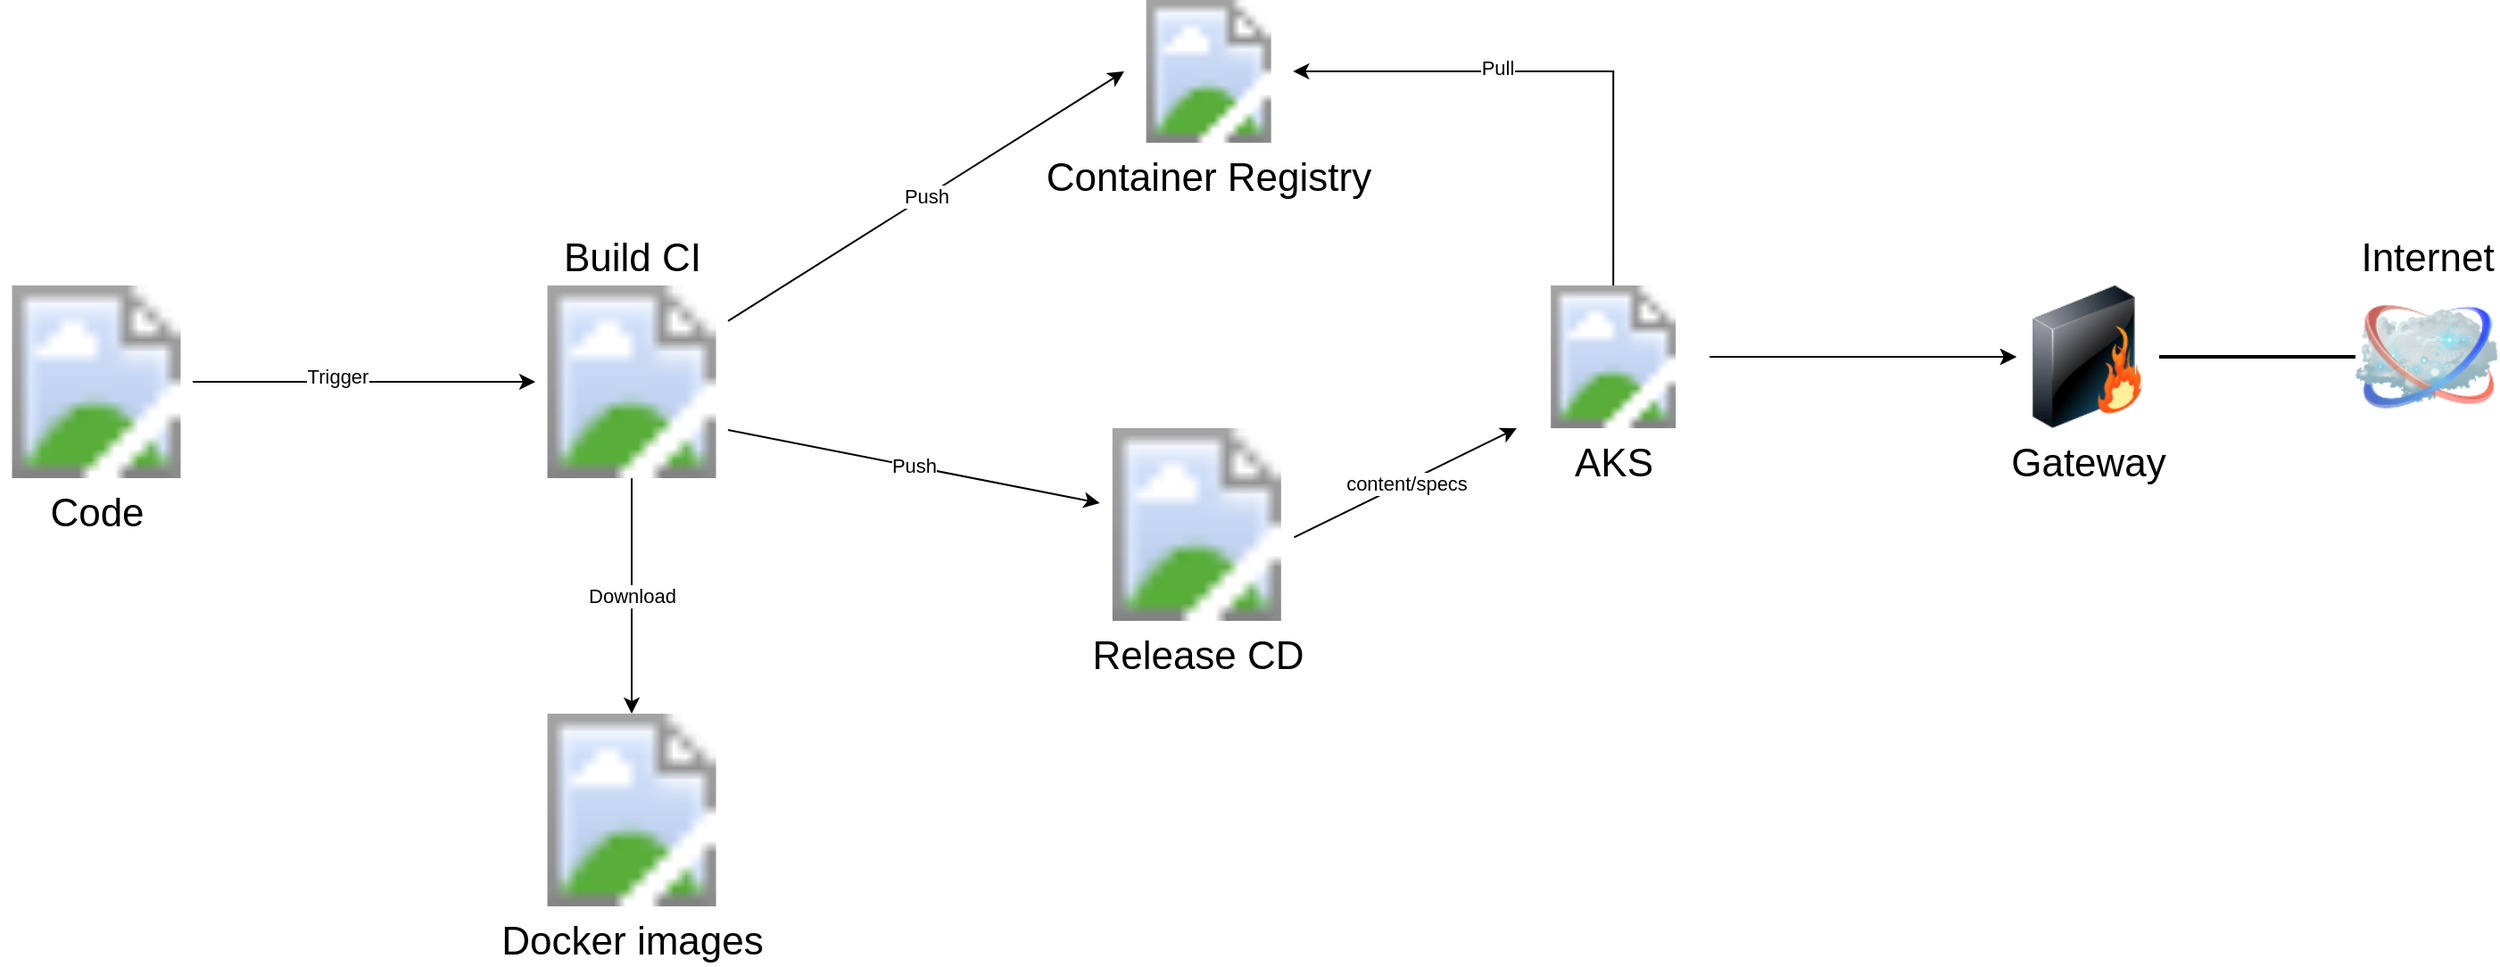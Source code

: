 <mxfile version="17.2.4" type="device"><diagram name="Page-1" id="55a83fd1-7818-8e21-69c5-c3457e3827bb"><mxGraphModel dx="1550" dy="929" grid="1" gridSize="10" guides="1" tooltips="1" connect="1" arrows="1" fold="1" page="1" pageScale="1" pageWidth="1100" pageHeight="850" background="none" math="0" shadow="0"><root><mxCell id="0"/><mxCell id="1" parent="0"/><mxCell id="69ecfefc5c41e42c-2" value="Internet" style="image;html=1;labelBackgroundColor=#ffffff;image=img/lib/clip_art/networking/Cloud_128x128.png;rounded=1;shadow=0;comic=0;strokeWidth=2;fontSize=22;labelPosition=center;verticalLabelPosition=top;align=center;verticalAlign=bottom;" parent="1" vertex="1"><mxGeometry x="1440" y="370" width="80" height="80" as="geometry"/></mxCell><mxCell id="69ecfefc5c41e42c-19" style="edgeStyle=none;rounded=0;html=1;labelBackgroundColor=none;endArrow=none;strokeWidth=2;fontFamily=Verdana;fontSize=22" parent="1" source="69ecfefc5c41e42c-3" target="69ecfefc5c41e42c-2" edge="1"><mxGeometry relative="1" as="geometry"/></mxCell><mxCell id="69ecfefc5c41e42c-3" value="Gateway" style="image;html=1;labelBackgroundColor=#ffffff;image=img/lib/clip_art/networking/Firewall_128x128.png;rounded=1;shadow=0;comic=0;strokeWidth=2;fontSize=22;labelPosition=center;verticalLabelPosition=bottom;align=center;verticalAlign=top;" parent="1" vertex="1"><mxGeometry x="1250" y="370" width="80" height="80" as="geometry"/></mxCell><mxCell id="2XnnyNbBqpPeXqccUqAP-2" value="" style="edgeStyle=orthogonalEdgeStyle;rounded=0;orthogonalLoop=1;jettySize=auto;html=1;" edge="1" parent="1" source="2XnnyNbBqpPeXqccUqAP-1" target="69ecfefc5c41e42c-3"><mxGeometry relative="1" as="geometry"/></mxCell><mxCell id="2XnnyNbBqpPeXqccUqAP-3" value="" style="edgeStyle=orthogonalEdgeStyle;rounded=0;orthogonalLoop=1;jettySize=auto;html=1;" edge="1" parent="1" source="2XnnyNbBqpPeXqccUqAP-1" target="69ecfefc5c41e42c-3"><mxGeometry relative="1" as="geometry"/></mxCell><mxCell id="2XnnyNbBqpPeXqccUqAP-1" value="AKS" style="image;html=1;labelBackgroundColor=#ffffff;image=https://symbols.getvecta.com/stencil_28/24_container-service.08fd518e92.svg;rounded=1;shadow=0;comic=0;strokeWidth=2;fontSize=22;labelPosition=center;verticalLabelPosition=bottom;align=center;verticalAlign=top;" vertex="1" parent="1"><mxGeometry x="970" y="370" width="108.19" height="80" as="geometry"/></mxCell><mxCell id="2XnnyNbBqpPeXqccUqAP-5" value="Container Registry" style="image;html=1;labelBackgroundColor=#ffffff;image=https://symbols.getvecta.com/stencil_74/150_azure-container-registry-icon.d5a57fa6fb.svg;rounded=1;shadow=0;comic=0;strokeWidth=2;fontSize=22;labelPosition=center;verticalLabelPosition=bottom;align=center;verticalAlign=top;" vertex="1" parent="1"><mxGeometry x="750" y="210" width="94.67" height="80" as="geometry"/></mxCell><mxCell id="2XnnyNbBqpPeXqccUqAP-6" value="Build CI" style="image;html=1;labelBackgroundColor=#ffffff;image=https://avatars.slack-edge.com/2019-01-17/528389819366_e7a0672f0480b3e98d21_512.png;rounded=1;shadow=0;comic=0;strokeWidth=2;fontSize=22;labelPosition=center;verticalLabelPosition=top;align=center;verticalAlign=bottom;" vertex="1" parent="1"><mxGeometry x="420" y="370" width="108" height="108" as="geometry"/></mxCell><mxCell id="2XnnyNbBqpPeXqccUqAP-7" value="Release CD" style="image;html=1;labelBackgroundColor=#ffffff;image=https://avatars.slack-edge.com/2019-01-17/528389819366_e7a0672f0480b3e98d21_512.png;rounded=1;shadow=0;comic=0;strokeWidth=2;fontSize=22;labelPosition=center;verticalLabelPosition=bottom;align=center;verticalAlign=top;" vertex="1" parent="1"><mxGeometry x="736.67" y="450" width="108" height="108" as="geometry"/></mxCell><mxCell id="2XnnyNbBqpPeXqccUqAP-10" value="" style="edgeStyle=orthogonalEdgeStyle;rounded=0;orthogonalLoop=1;jettySize=auto;html=1;exitX=0.5;exitY=0;exitDx=0;exitDy=0;entryX=1;entryY=0.5;entryDx=0;entryDy=0;" edge="1" parent="1" source="2XnnyNbBqpPeXqccUqAP-1" target="2XnnyNbBqpPeXqccUqAP-5"><mxGeometry relative="1" as="geometry"><mxPoint x="1010" y="270" as="sourcePoint"/><mxPoint x="930" y="240" as="targetPoint"/><Array as="points"><mxPoint x="1024" y="250"/></Array></mxGeometry></mxCell><mxCell id="2XnnyNbBqpPeXqccUqAP-11" value="Pull" style="edgeLabel;html=1;align=center;verticalAlign=middle;resizable=0;points=[];" vertex="1" connectable="0" parent="2XnnyNbBqpPeXqccUqAP-10"><mxGeometry x="0.232" y="-2" relative="1" as="geometry"><mxPoint x="-1" as="offset"/></mxGeometry></mxCell><mxCell id="2XnnyNbBqpPeXqccUqAP-12" value="Push" style="endArrow=classic;html=1;rounded=0;strokeWidth=1;entryX=0;entryY=0.5;entryDx=0;entryDy=0;" edge="1" parent="1" source="2XnnyNbBqpPeXqccUqAP-6" target="2XnnyNbBqpPeXqccUqAP-5"><mxGeometry width="50" height="50" relative="1" as="geometry"><mxPoint x="750" y="470" as="sourcePoint"/><mxPoint x="800" y="420" as="targetPoint"/></mxGeometry></mxCell><mxCell id="2XnnyNbBqpPeXqccUqAP-13" value="Push" style="endArrow=classic;html=1;rounded=0;strokeWidth=1;exitX=1;exitY=0.75;exitDx=0;exitDy=0;entryX=-0.003;entryY=0.389;entryDx=0;entryDy=0;entryPerimeter=0;" edge="1" parent="1" source="2XnnyNbBqpPeXqccUqAP-6" target="2XnnyNbBqpPeXqccUqAP-7"><mxGeometry width="50" height="50" relative="1" as="geometry"><mxPoint x="630" y="530" as="sourcePoint"/><mxPoint x="680" y="480" as="targetPoint"/></mxGeometry></mxCell><mxCell id="2XnnyNbBqpPeXqccUqAP-14" value="content/specs" style="endArrow=classic;html=1;rounded=0;strokeWidth=1;exitX=1.005;exitY=0.567;exitDx=0;exitDy=0;exitPerimeter=0;entryX=0;entryY=1;entryDx=0;entryDy=0;" edge="1" parent="1" source="2XnnyNbBqpPeXqccUqAP-7" target="2XnnyNbBqpPeXqccUqAP-1"><mxGeometry width="50" height="50" relative="1" as="geometry"><mxPoint x="960" y="640" as="sourcePoint"/><mxPoint x="1010" y="590" as="targetPoint"/></mxGeometry></mxCell><mxCell id="2XnnyNbBqpPeXqccUqAP-15" value="Docker images" style="image;html=1;labelBackgroundColor=#ffffff;image=https://img.icons8.com/fluency/344/docker.png;rounded=1;shadow=0;comic=0;strokeWidth=2;fontSize=22;labelPosition=center;verticalLabelPosition=bottom;align=center;verticalAlign=top;" vertex="1" parent="1"><mxGeometry x="420" y="610" width="108" height="108" as="geometry"/></mxCell><mxCell id="2XnnyNbBqpPeXqccUqAP-16" value="Download" style="endArrow=classic;html=1;rounded=0;strokeWidth=1;exitX=0.5;exitY=1;exitDx=0;exitDy=0;entryX=0.5;entryY=0;entryDx=0;entryDy=0;" edge="1" parent="1" source="2XnnyNbBqpPeXqccUqAP-6" target="2XnnyNbBqpPeXqccUqAP-15"><mxGeometry width="50" height="50" relative="1" as="geometry"><mxPoint x="460" y="620" as="sourcePoint"/><mxPoint x="510" y="570" as="targetPoint"/></mxGeometry></mxCell><mxCell id="2XnnyNbBqpPeXqccUqAP-17" value="Code" style="image;html=1;labelBackgroundColor=#ffffff;image=https://img.icons8.com/color/344/git.png;rounded=1;shadow=0;comic=0;strokeWidth=2;fontSize=22;labelPosition=center;verticalLabelPosition=bottom;align=center;verticalAlign=top;" vertex="1" parent="1"><mxGeometry x="120" y="370" width="108" height="108" as="geometry"/></mxCell><mxCell id="2XnnyNbBqpPeXqccUqAP-20" value="" style="endArrow=classic;html=1;rounded=0;strokeWidth=1;exitX=1;exitY=0.5;exitDx=0;exitDy=0;entryX=0;entryY=0.5;entryDx=0;entryDy=0;" edge="1" parent="1" source="2XnnyNbBqpPeXqccUqAP-17" target="2XnnyNbBqpPeXqccUqAP-6"><mxGeometry width="50" height="50" relative="1" as="geometry"><mxPoint x="320" y="480" as="sourcePoint"/><mxPoint x="370" y="430" as="targetPoint"/></mxGeometry></mxCell><mxCell id="2XnnyNbBqpPeXqccUqAP-21" value="Trigger" style="edgeLabel;html=1;align=center;verticalAlign=middle;resizable=0;points=[];" vertex="1" connectable="0" parent="2XnnyNbBqpPeXqccUqAP-20"><mxGeometry x="-0.163" y="3" relative="1" as="geometry"><mxPoint as="offset"/></mxGeometry></mxCell></root></mxGraphModel></diagram></mxfile>